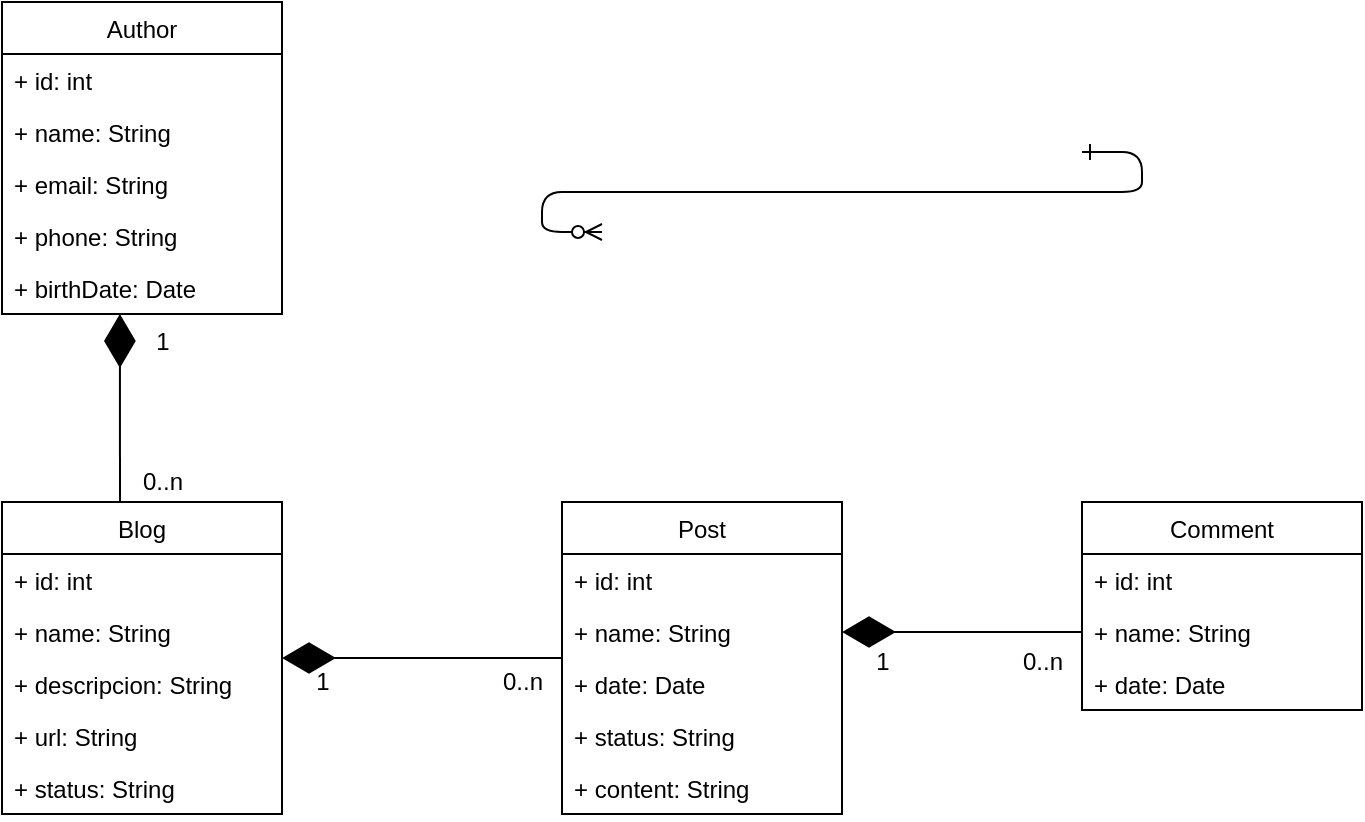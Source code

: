 <mxfile version="16.4.6" type="device"><diagram id="R2lEEEUBdFMjLlhIrx00" name="Page-1"><mxGraphModel dx="894" dy="798" grid="0" gridSize="10" guides="1" tooltips="1" connect="1" arrows="1" fold="1" page="1" pageScale="1" pageWidth="850" pageHeight="1100" math="0" shadow="0" extFonts="Permanent Marker^https://fonts.googleapis.com/css?family=Permanent+Marker"><root><mxCell id="0"/><mxCell id="1" parent="0"/><mxCell id="C-vyLk0tnHw3VtMMgP7b-12" value="" style="edgeStyle=entityRelationEdgeStyle;endArrow=ERzeroToMany;startArrow=ERone;endFill=1;startFill=0;" parent="1" target="C-vyLk0tnHw3VtMMgP7b-17" edge="1"><mxGeometry width="100" height="100" relative="1" as="geometry"><mxPoint x="700" y="165" as="sourcePoint"/><mxPoint x="460" y="205" as="targetPoint"/></mxGeometry></mxCell><mxCell id="PAzI2QfXPJT-6x5h_Gaq-1" value="Author" style="swimlane;fontStyle=0;childLayout=stackLayout;horizontal=1;startSize=26;fillColor=none;horizontalStack=0;resizeParent=1;resizeParentMax=0;resizeLast=0;collapsible=1;marginBottom=0;" vertex="1" parent="1"><mxGeometry x="160" y="90" width="140" height="156" as="geometry"/></mxCell><mxCell id="PAzI2QfXPJT-6x5h_Gaq-2" value="+ id: int" style="text;strokeColor=none;fillColor=none;align=left;verticalAlign=top;spacingLeft=4;spacingRight=4;overflow=hidden;rotatable=0;points=[[0,0.5],[1,0.5]];portConstraint=eastwest;" vertex="1" parent="PAzI2QfXPJT-6x5h_Gaq-1"><mxGeometry y="26" width="140" height="26" as="geometry"/></mxCell><mxCell id="PAzI2QfXPJT-6x5h_Gaq-3" value="+ name: String" style="text;strokeColor=none;fillColor=none;align=left;verticalAlign=top;spacingLeft=4;spacingRight=4;overflow=hidden;rotatable=0;points=[[0,0.5],[1,0.5]];portConstraint=eastwest;" vertex="1" parent="PAzI2QfXPJT-6x5h_Gaq-1"><mxGeometry y="52" width="140" height="26" as="geometry"/></mxCell><mxCell id="PAzI2QfXPJT-6x5h_Gaq-5" value="+ email: String" style="text;strokeColor=none;fillColor=none;align=left;verticalAlign=top;spacingLeft=4;spacingRight=4;overflow=hidden;rotatable=0;points=[[0,0.5],[1,0.5]];portConstraint=eastwest;" vertex="1" parent="PAzI2QfXPJT-6x5h_Gaq-1"><mxGeometry y="78" width="140" height="26" as="geometry"/></mxCell><mxCell id="PAzI2QfXPJT-6x5h_Gaq-4" value="+ phone: String" style="text;strokeColor=none;fillColor=none;align=left;verticalAlign=top;spacingLeft=4;spacingRight=4;overflow=hidden;rotatable=0;points=[[0,0.5],[1,0.5]];portConstraint=eastwest;" vertex="1" parent="PAzI2QfXPJT-6x5h_Gaq-1"><mxGeometry y="104" width="140" height="26" as="geometry"/></mxCell><mxCell id="PAzI2QfXPJT-6x5h_Gaq-6" value="+ birthDate: Date" style="text;strokeColor=none;fillColor=none;align=left;verticalAlign=top;spacingLeft=4;spacingRight=4;overflow=hidden;rotatable=0;points=[[0,0.5],[1,0.5]];portConstraint=eastwest;" vertex="1" parent="PAzI2QfXPJT-6x5h_Gaq-1"><mxGeometry y="130" width="140" height="26" as="geometry"/></mxCell><mxCell id="PAzI2QfXPJT-6x5h_Gaq-7" value="Blog" style="swimlane;fontStyle=0;childLayout=stackLayout;horizontal=1;startSize=26;fillColor=none;horizontalStack=0;resizeParent=1;resizeParentMax=0;resizeLast=0;collapsible=1;marginBottom=0;" vertex="1" parent="1"><mxGeometry x="160" y="340" width="140" height="156" as="geometry"/></mxCell><mxCell id="PAzI2QfXPJT-6x5h_Gaq-8" value="+ id: int" style="text;strokeColor=none;fillColor=none;align=left;verticalAlign=top;spacingLeft=4;spacingRight=4;overflow=hidden;rotatable=0;points=[[0,0.5],[1,0.5]];portConstraint=eastwest;" vertex="1" parent="PAzI2QfXPJT-6x5h_Gaq-7"><mxGeometry y="26" width="140" height="26" as="geometry"/></mxCell><mxCell id="PAzI2QfXPJT-6x5h_Gaq-9" value="+ name: String" style="text;strokeColor=none;fillColor=none;align=left;verticalAlign=top;spacingLeft=4;spacingRight=4;overflow=hidden;rotatable=0;points=[[0,0.5],[1,0.5]];portConstraint=eastwest;" vertex="1" parent="PAzI2QfXPJT-6x5h_Gaq-7"><mxGeometry y="52" width="140" height="26" as="geometry"/></mxCell><mxCell id="PAzI2QfXPJT-6x5h_Gaq-10" value="+ descripcion: String" style="text;strokeColor=none;fillColor=none;align=left;verticalAlign=top;spacingLeft=4;spacingRight=4;overflow=hidden;rotatable=0;points=[[0,0.5],[1,0.5]];portConstraint=eastwest;" vertex="1" parent="PAzI2QfXPJT-6x5h_Gaq-7"><mxGeometry y="78" width="140" height="26" as="geometry"/></mxCell><mxCell id="PAzI2QfXPJT-6x5h_Gaq-11" value="+ url: String" style="text;strokeColor=none;fillColor=none;align=left;verticalAlign=top;spacingLeft=4;spacingRight=4;overflow=hidden;rotatable=0;points=[[0,0.5],[1,0.5]];portConstraint=eastwest;" vertex="1" parent="PAzI2QfXPJT-6x5h_Gaq-7"><mxGeometry y="104" width="140" height="26" as="geometry"/></mxCell><mxCell id="PAzI2QfXPJT-6x5h_Gaq-12" value="+ status: String" style="text;strokeColor=none;fillColor=none;align=left;verticalAlign=top;spacingLeft=4;spacingRight=4;overflow=hidden;rotatable=0;points=[[0,0.5],[1,0.5]];portConstraint=eastwest;" vertex="1" parent="PAzI2QfXPJT-6x5h_Gaq-7"><mxGeometry y="130" width="140" height="26" as="geometry"/></mxCell><mxCell id="PAzI2QfXPJT-6x5h_Gaq-13" value="Post" style="swimlane;fontStyle=0;childLayout=stackLayout;horizontal=1;startSize=26;fillColor=none;horizontalStack=0;resizeParent=1;resizeParentMax=0;resizeLast=0;collapsible=1;marginBottom=0;" vertex="1" parent="1"><mxGeometry x="440" y="340" width="140" height="156" as="geometry"/></mxCell><mxCell id="PAzI2QfXPJT-6x5h_Gaq-14" value="+ id: int" style="text;strokeColor=none;fillColor=none;align=left;verticalAlign=top;spacingLeft=4;spacingRight=4;overflow=hidden;rotatable=0;points=[[0,0.5],[1,0.5]];portConstraint=eastwest;" vertex="1" parent="PAzI2QfXPJT-6x5h_Gaq-13"><mxGeometry y="26" width="140" height="26" as="geometry"/></mxCell><mxCell id="PAzI2QfXPJT-6x5h_Gaq-15" value="+ name: String" style="text;strokeColor=none;fillColor=none;align=left;verticalAlign=top;spacingLeft=4;spacingRight=4;overflow=hidden;rotatable=0;points=[[0,0.5],[1,0.5]];portConstraint=eastwest;" vertex="1" parent="PAzI2QfXPJT-6x5h_Gaq-13"><mxGeometry y="52" width="140" height="26" as="geometry"/></mxCell><mxCell id="PAzI2QfXPJT-6x5h_Gaq-16" value="+ date: Date" style="text;strokeColor=none;fillColor=none;align=left;verticalAlign=top;spacingLeft=4;spacingRight=4;overflow=hidden;rotatable=0;points=[[0,0.5],[1,0.5]];portConstraint=eastwest;" vertex="1" parent="PAzI2QfXPJT-6x5h_Gaq-13"><mxGeometry y="78" width="140" height="26" as="geometry"/></mxCell><mxCell id="PAzI2QfXPJT-6x5h_Gaq-17" value="+ status: String" style="text;strokeColor=none;fillColor=none;align=left;verticalAlign=top;spacingLeft=4;spacingRight=4;overflow=hidden;rotatable=0;points=[[0,0.5],[1,0.5]];portConstraint=eastwest;" vertex="1" parent="PAzI2QfXPJT-6x5h_Gaq-13"><mxGeometry y="104" width="140" height="26" as="geometry"/></mxCell><mxCell id="PAzI2QfXPJT-6x5h_Gaq-18" value="+ content: String" style="text;strokeColor=none;fillColor=none;align=left;verticalAlign=top;spacingLeft=4;spacingRight=4;overflow=hidden;rotatable=0;points=[[0,0.5],[1,0.5]];portConstraint=eastwest;" vertex="1" parent="PAzI2QfXPJT-6x5h_Gaq-13"><mxGeometry y="130" width="140" height="26" as="geometry"/></mxCell><mxCell id="PAzI2QfXPJT-6x5h_Gaq-19" value="Comment" style="swimlane;fontStyle=0;childLayout=stackLayout;horizontal=1;startSize=26;fillColor=none;horizontalStack=0;resizeParent=1;resizeParentMax=0;resizeLast=0;collapsible=1;marginBottom=0;" vertex="1" parent="1"><mxGeometry x="700" y="340" width="140" height="104" as="geometry"/></mxCell><mxCell id="PAzI2QfXPJT-6x5h_Gaq-20" value="+ id: int" style="text;strokeColor=none;fillColor=none;align=left;verticalAlign=top;spacingLeft=4;spacingRight=4;overflow=hidden;rotatable=0;points=[[0,0.5],[1,0.5]];portConstraint=eastwest;" vertex="1" parent="PAzI2QfXPJT-6x5h_Gaq-19"><mxGeometry y="26" width="140" height="26" as="geometry"/></mxCell><mxCell id="PAzI2QfXPJT-6x5h_Gaq-21" value="+ name: String" style="text;strokeColor=none;fillColor=none;align=left;verticalAlign=top;spacingLeft=4;spacingRight=4;overflow=hidden;rotatable=0;points=[[0,0.5],[1,0.5]];portConstraint=eastwest;" vertex="1" parent="PAzI2QfXPJT-6x5h_Gaq-19"><mxGeometry y="52" width="140" height="26" as="geometry"/></mxCell><mxCell id="PAzI2QfXPJT-6x5h_Gaq-22" value="+ date: Date" style="text;strokeColor=none;fillColor=none;align=left;verticalAlign=top;spacingLeft=4;spacingRight=4;overflow=hidden;rotatable=0;points=[[0,0.5],[1,0.5]];portConstraint=eastwest;" vertex="1" parent="PAzI2QfXPJT-6x5h_Gaq-19"><mxGeometry y="78" width="140" height="26" as="geometry"/></mxCell><mxCell id="PAzI2QfXPJT-6x5h_Gaq-25" value="" style="endArrow=diamondThin;endFill=1;endSize=24;html=1;rounded=0;entryX=0.421;entryY=1;entryDx=0;entryDy=0;entryPerimeter=0;" edge="1" parent="1" target="PAzI2QfXPJT-6x5h_Gaq-6"><mxGeometry width="160" relative="1" as="geometry"><mxPoint x="219" y="340" as="sourcePoint"/><mxPoint x="380" y="240" as="targetPoint"/></mxGeometry></mxCell><mxCell id="PAzI2QfXPJT-6x5h_Gaq-26" value="1" style="text;html=1;align=center;verticalAlign=middle;resizable=0;points=[];autosize=1;strokeColor=none;fillColor=none;" vertex="1" parent="1"><mxGeometry x="230" y="250" width="20" height="20" as="geometry"/></mxCell><mxCell id="PAzI2QfXPJT-6x5h_Gaq-27" value="0..n" style="text;html=1;align=center;verticalAlign=middle;resizable=0;points=[];autosize=1;strokeColor=none;fillColor=none;" vertex="1" parent="1"><mxGeometry x="220" y="320" width="40" height="20" as="geometry"/></mxCell><mxCell id="PAzI2QfXPJT-6x5h_Gaq-28" value="" style="endArrow=diamondThin;endFill=1;endSize=24;html=1;rounded=0;" edge="1" parent="1" source="PAzI2QfXPJT-6x5h_Gaq-13" target="PAzI2QfXPJT-6x5h_Gaq-7"><mxGeometry width="160" relative="1" as="geometry"><mxPoint x="370.06" y="524" as="sourcePoint"/><mxPoint x="370.0" y="430" as="targetPoint"/></mxGeometry></mxCell><mxCell id="PAzI2QfXPJT-6x5h_Gaq-29" value="1" style="text;html=1;align=center;verticalAlign=middle;resizable=0;points=[];autosize=1;strokeColor=none;fillColor=none;" vertex="1" parent="1"><mxGeometry x="310" y="420" width="20" height="20" as="geometry"/></mxCell><mxCell id="PAzI2QfXPJT-6x5h_Gaq-30" value="0..n" style="text;html=1;align=center;verticalAlign=middle;resizable=0;points=[];autosize=1;strokeColor=none;fillColor=none;" vertex="1" parent="1"><mxGeometry x="400" y="420" width="40" height="20" as="geometry"/></mxCell><mxCell id="PAzI2QfXPJT-6x5h_Gaq-31" value="" style="endArrow=diamondThin;endFill=1;endSize=24;html=1;rounded=0;exitX=0;exitY=0.5;exitDx=0;exitDy=0;entryX=1;entryY=0.5;entryDx=0;entryDy=0;" edge="1" parent="1" source="PAzI2QfXPJT-6x5h_Gaq-21" target="PAzI2QfXPJT-6x5h_Gaq-15"><mxGeometry width="160" relative="1" as="geometry"><mxPoint x="740" y="480" as="sourcePoint"/><mxPoint x="580" y="358" as="targetPoint"/></mxGeometry></mxCell><mxCell id="PAzI2QfXPJT-6x5h_Gaq-32" value="1" style="text;html=1;align=center;verticalAlign=middle;resizable=0;points=[];autosize=1;strokeColor=none;fillColor=none;" vertex="1" parent="1"><mxGeometry x="590" y="410" width="20" height="20" as="geometry"/></mxCell><mxCell id="PAzI2QfXPJT-6x5h_Gaq-33" value="0..n" style="text;html=1;align=center;verticalAlign=middle;resizable=0;points=[];autosize=1;strokeColor=none;fillColor=none;" vertex="1" parent="1"><mxGeometry x="660" y="410" width="40" height="20" as="geometry"/></mxCell></root></mxGraphModel></diagram></mxfile>